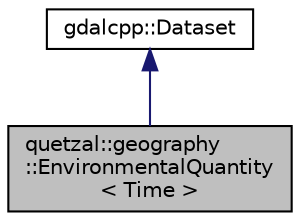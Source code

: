 digraph "quetzal::geography::EnvironmentalQuantity&lt; Time &gt;"
{
 // LATEX_PDF_SIZE
  edge [fontname="Helvetica",fontsize="10",labelfontname="Helvetica",labelfontsize="10"];
  node [fontname="Helvetica",fontsize="10",shape=record];
  Node2 [label="quetzal::geography\l::EnvironmentalQuantity\l\< Time \>",height=0.2,width=0.4,color="black", fillcolor="grey75", style="filled", fontcolor="black",tooltip="Discretized representation of an ecological quantity that varies in space and time."];
  Node3 -> Node2 [dir="back",color="midnightblue",fontsize="10",style="solid",fontname="Helvetica"];
  Node3 [label="gdalcpp::Dataset",height=0.2,width=0.4,color="black", fillcolor="white", style="filled",URL="$classgdalcpp_1_1_dataset.html",tooltip=" "];
}
